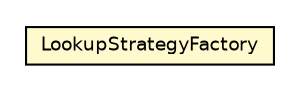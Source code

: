 #!/usr/local/bin/dot
#
# Class diagram 
# Generated by UMLGraph version 5.2 (http://www.umlgraph.org/)
#

digraph G {
	edge [fontname="Helvetica",fontsize=10,labelfontname="Helvetica",labelfontsize=10];
	node [fontname="Helvetica",fontsize=10,shape=plaintext];
	nodesep=0.25;
	ranksep=0.5;
	// chameleon.core.lookup.LookupStrategyFactory
	c11066 [label=<<table title="chameleon.core.lookup.LookupStrategyFactory" border="0" cellborder="1" cellspacing="0" cellpadding="2" port="p" bgcolor="lemonChiffon" href="./LookupStrategyFactory.html">
		<tr><td><table border="0" cellspacing="0" cellpadding="1">
<tr><td align="center" balign="center"> LookupStrategyFactory </td></tr>
		</table></td></tr>
		</table>>, fontname="Helvetica", fontcolor="black", fontsize=9.0];
}

